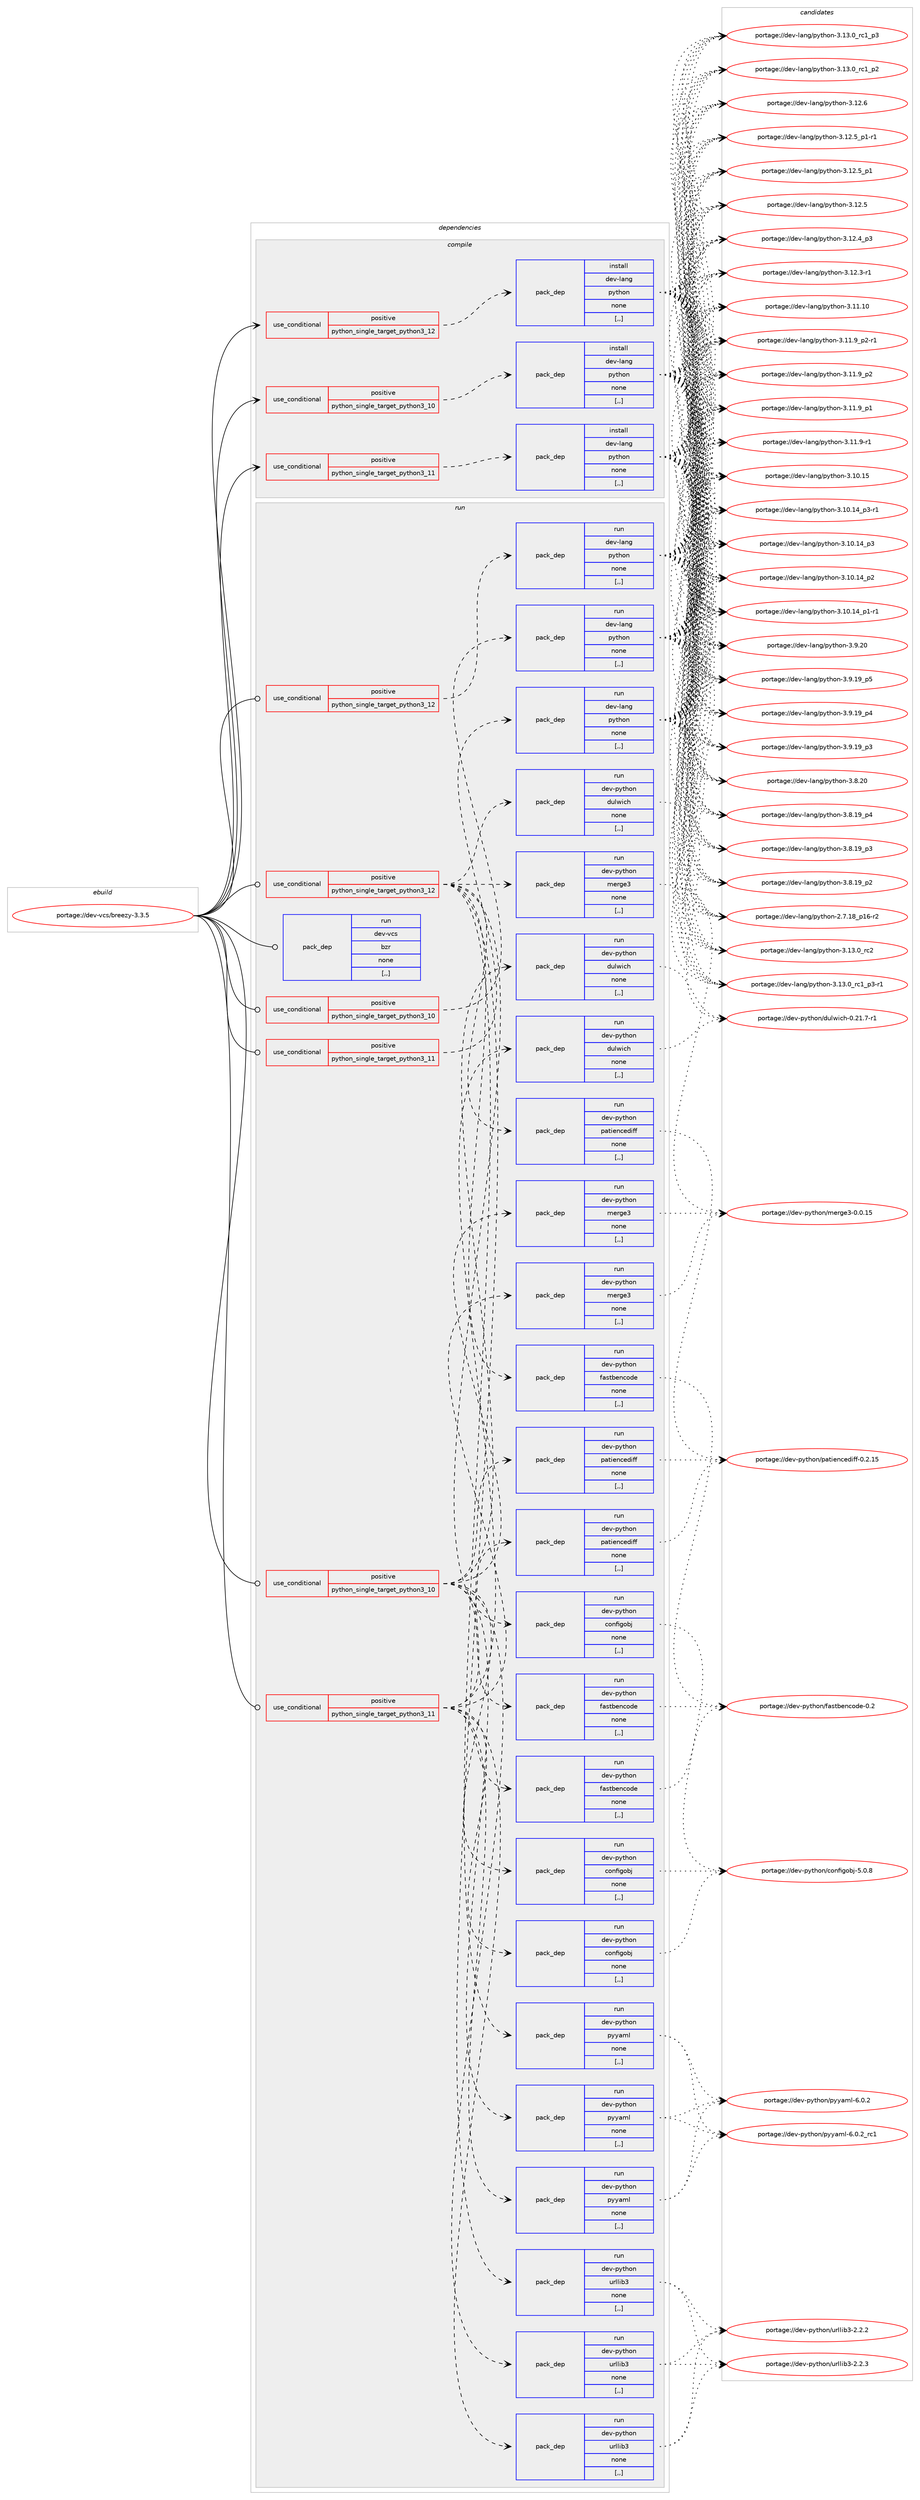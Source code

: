 digraph prolog {

# *************
# Graph options
# *************

newrank=true;
concentrate=true;
compound=true;
graph [rankdir=LR,fontname=Helvetica,fontsize=10,ranksep=1.5];#, ranksep=2.5, nodesep=0.2];
edge  [arrowhead=vee];
node  [fontname=Helvetica,fontsize=10];

# **********
# The ebuild
# **********

subgraph cluster_leftcol {
color=gray;
label=<<i>ebuild</i>>;
id [label="portage://dev-vcs/breezy-3.3.5", color=red, width=4, href="../dev-vcs/breezy-3.3.5.svg"];
}

# ****************
# The dependencies
# ****************

subgraph cluster_midcol {
color=gray;
label=<<i>dependencies</i>>;
subgraph cluster_compile {
fillcolor="#eeeeee";
style=filled;
label=<<i>compile</i>>;
subgraph cond193334 {
dependency717308 [label=<<TABLE BORDER="0" CELLBORDER="1" CELLSPACING="0" CELLPADDING="4"><TR><TD ROWSPAN="3" CELLPADDING="10">use_conditional</TD></TR><TR><TD>positive</TD></TR><TR><TD>python_single_target_python3_10</TD></TR></TABLE>>, shape=none, color=red];
subgraph pack518930 {
dependency717309 [label=<<TABLE BORDER="0" CELLBORDER="1" CELLSPACING="0" CELLPADDING="4" WIDTH="220"><TR><TD ROWSPAN="6" CELLPADDING="30">pack_dep</TD></TR><TR><TD WIDTH="110">install</TD></TR><TR><TD>dev-lang</TD></TR><TR><TD>python</TD></TR><TR><TD>none</TD></TR><TR><TD>[,,]</TD></TR></TABLE>>, shape=none, color=blue];
}
dependency717308:e -> dependency717309:w [weight=20,style="dashed",arrowhead="vee"];
}
id:e -> dependency717308:w [weight=20,style="solid",arrowhead="vee"];
subgraph cond193335 {
dependency717310 [label=<<TABLE BORDER="0" CELLBORDER="1" CELLSPACING="0" CELLPADDING="4"><TR><TD ROWSPAN="3" CELLPADDING="10">use_conditional</TD></TR><TR><TD>positive</TD></TR><TR><TD>python_single_target_python3_11</TD></TR></TABLE>>, shape=none, color=red];
subgraph pack518931 {
dependency717311 [label=<<TABLE BORDER="0" CELLBORDER="1" CELLSPACING="0" CELLPADDING="4" WIDTH="220"><TR><TD ROWSPAN="6" CELLPADDING="30">pack_dep</TD></TR><TR><TD WIDTH="110">install</TD></TR><TR><TD>dev-lang</TD></TR><TR><TD>python</TD></TR><TR><TD>none</TD></TR><TR><TD>[,,]</TD></TR></TABLE>>, shape=none, color=blue];
}
dependency717310:e -> dependency717311:w [weight=20,style="dashed",arrowhead="vee"];
}
id:e -> dependency717310:w [weight=20,style="solid",arrowhead="vee"];
subgraph cond193336 {
dependency717312 [label=<<TABLE BORDER="0" CELLBORDER="1" CELLSPACING="0" CELLPADDING="4"><TR><TD ROWSPAN="3" CELLPADDING="10">use_conditional</TD></TR><TR><TD>positive</TD></TR><TR><TD>python_single_target_python3_12</TD></TR></TABLE>>, shape=none, color=red];
subgraph pack518932 {
dependency717313 [label=<<TABLE BORDER="0" CELLBORDER="1" CELLSPACING="0" CELLPADDING="4" WIDTH="220"><TR><TD ROWSPAN="6" CELLPADDING="30">pack_dep</TD></TR><TR><TD WIDTH="110">install</TD></TR><TR><TD>dev-lang</TD></TR><TR><TD>python</TD></TR><TR><TD>none</TD></TR><TR><TD>[,,]</TD></TR></TABLE>>, shape=none, color=blue];
}
dependency717312:e -> dependency717313:w [weight=20,style="dashed",arrowhead="vee"];
}
id:e -> dependency717312:w [weight=20,style="solid",arrowhead="vee"];
}
subgraph cluster_compileandrun {
fillcolor="#eeeeee";
style=filled;
label=<<i>compile and run</i>>;
}
subgraph cluster_run {
fillcolor="#eeeeee";
style=filled;
label=<<i>run</i>>;
subgraph cond193337 {
dependency717314 [label=<<TABLE BORDER="0" CELLBORDER="1" CELLSPACING="0" CELLPADDING="4"><TR><TD ROWSPAN="3" CELLPADDING="10">use_conditional</TD></TR><TR><TD>positive</TD></TR><TR><TD>python_single_target_python3_10</TD></TR></TABLE>>, shape=none, color=red];
subgraph pack518933 {
dependency717315 [label=<<TABLE BORDER="0" CELLBORDER="1" CELLSPACING="0" CELLPADDING="4" WIDTH="220"><TR><TD ROWSPAN="6" CELLPADDING="30">pack_dep</TD></TR><TR><TD WIDTH="110">run</TD></TR><TR><TD>dev-lang</TD></TR><TR><TD>python</TD></TR><TR><TD>none</TD></TR><TR><TD>[,,]</TD></TR></TABLE>>, shape=none, color=blue];
}
dependency717314:e -> dependency717315:w [weight=20,style="dashed",arrowhead="vee"];
}
id:e -> dependency717314:w [weight=20,style="solid",arrowhead="odot"];
subgraph cond193338 {
dependency717316 [label=<<TABLE BORDER="0" CELLBORDER="1" CELLSPACING="0" CELLPADDING="4"><TR><TD ROWSPAN="3" CELLPADDING="10">use_conditional</TD></TR><TR><TD>positive</TD></TR><TR><TD>python_single_target_python3_10</TD></TR></TABLE>>, shape=none, color=red];
subgraph pack518934 {
dependency717317 [label=<<TABLE BORDER="0" CELLBORDER="1" CELLSPACING="0" CELLPADDING="4" WIDTH="220"><TR><TD ROWSPAN="6" CELLPADDING="30">pack_dep</TD></TR><TR><TD WIDTH="110">run</TD></TR><TR><TD>dev-python</TD></TR><TR><TD>configobj</TD></TR><TR><TD>none</TD></TR><TR><TD>[,,]</TD></TR></TABLE>>, shape=none, color=blue];
}
dependency717316:e -> dependency717317:w [weight=20,style="dashed",arrowhead="vee"];
subgraph pack518935 {
dependency717318 [label=<<TABLE BORDER="0" CELLBORDER="1" CELLSPACING="0" CELLPADDING="4" WIDTH="220"><TR><TD ROWSPAN="6" CELLPADDING="30">pack_dep</TD></TR><TR><TD WIDTH="110">run</TD></TR><TR><TD>dev-python</TD></TR><TR><TD>fastbencode</TD></TR><TR><TD>none</TD></TR><TR><TD>[,,]</TD></TR></TABLE>>, shape=none, color=blue];
}
dependency717316:e -> dependency717318:w [weight=20,style="dashed",arrowhead="vee"];
subgraph pack518936 {
dependency717319 [label=<<TABLE BORDER="0" CELLBORDER="1" CELLSPACING="0" CELLPADDING="4" WIDTH="220"><TR><TD ROWSPAN="6" CELLPADDING="30">pack_dep</TD></TR><TR><TD WIDTH="110">run</TD></TR><TR><TD>dev-python</TD></TR><TR><TD>patiencediff</TD></TR><TR><TD>none</TD></TR><TR><TD>[,,]</TD></TR></TABLE>>, shape=none, color=blue];
}
dependency717316:e -> dependency717319:w [weight=20,style="dashed",arrowhead="vee"];
subgraph pack518937 {
dependency717320 [label=<<TABLE BORDER="0" CELLBORDER="1" CELLSPACING="0" CELLPADDING="4" WIDTH="220"><TR><TD ROWSPAN="6" CELLPADDING="30">pack_dep</TD></TR><TR><TD WIDTH="110">run</TD></TR><TR><TD>dev-python</TD></TR><TR><TD>merge3</TD></TR><TR><TD>none</TD></TR><TR><TD>[,,]</TD></TR></TABLE>>, shape=none, color=blue];
}
dependency717316:e -> dependency717320:w [weight=20,style="dashed",arrowhead="vee"];
subgraph pack518938 {
dependency717321 [label=<<TABLE BORDER="0" CELLBORDER="1" CELLSPACING="0" CELLPADDING="4" WIDTH="220"><TR><TD ROWSPAN="6" CELLPADDING="30">pack_dep</TD></TR><TR><TD WIDTH="110">run</TD></TR><TR><TD>dev-python</TD></TR><TR><TD>dulwich</TD></TR><TR><TD>none</TD></TR><TR><TD>[,,]</TD></TR></TABLE>>, shape=none, color=blue];
}
dependency717316:e -> dependency717321:w [weight=20,style="dashed",arrowhead="vee"];
subgraph pack518939 {
dependency717322 [label=<<TABLE BORDER="0" CELLBORDER="1" CELLSPACING="0" CELLPADDING="4" WIDTH="220"><TR><TD ROWSPAN="6" CELLPADDING="30">pack_dep</TD></TR><TR><TD WIDTH="110">run</TD></TR><TR><TD>dev-python</TD></TR><TR><TD>urllib3</TD></TR><TR><TD>none</TD></TR><TR><TD>[,,]</TD></TR></TABLE>>, shape=none, color=blue];
}
dependency717316:e -> dependency717322:w [weight=20,style="dashed",arrowhead="vee"];
subgraph pack518940 {
dependency717323 [label=<<TABLE BORDER="0" CELLBORDER="1" CELLSPACING="0" CELLPADDING="4" WIDTH="220"><TR><TD ROWSPAN="6" CELLPADDING="30">pack_dep</TD></TR><TR><TD WIDTH="110">run</TD></TR><TR><TD>dev-python</TD></TR><TR><TD>pyyaml</TD></TR><TR><TD>none</TD></TR><TR><TD>[,,]</TD></TR></TABLE>>, shape=none, color=blue];
}
dependency717316:e -> dependency717323:w [weight=20,style="dashed",arrowhead="vee"];
}
id:e -> dependency717316:w [weight=20,style="solid",arrowhead="odot"];
subgraph cond193339 {
dependency717324 [label=<<TABLE BORDER="0" CELLBORDER="1" CELLSPACING="0" CELLPADDING="4"><TR><TD ROWSPAN="3" CELLPADDING="10">use_conditional</TD></TR><TR><TD>positive</TD></TR><TR><TD>python_single_target_python3_11</TD></TR></TABLE>>, shape=none, color=red];
subgraph pack518941 {
dependency717325 [label=<<TABLE BORDER="0" CELLBORDER="1" CELLSPACING="0" CELLPADDING="4" WIDTH="220"><TR><TD ROWSPAN="6" CELLPADDING="30">pack_dep</TD></TR><TR><TD WIDTH="110">run</TD></TR><TR><TD>dev-lang</TD></TR><TR><TD>python</TD></TR><TR><TD>none</TD></TR><TR><TD>[,,]</TD></TR></TABLE>>, shape=none, color=blue];
}
dependency717324:e -> dependency717325:w [weight=20,style="dashed",arrowhead="vee"];
}
id:e -> dependency717324:w [weight=20,style="solid",arrowhead="odot"];
subgraph cond193340 {
dependency717326 [label=<<TABLE BORDER="0" CELLBORDER="1" CELLSPACING="0" CELLPADDING="4"><TR><TD ROWSPAN="3" CELLPADDING="10">use_conditional</TD></TR><TR><TD>positive</TD></TR><TR><TD>python_single_target_python3_11</TD></TR></TABLE>>, shape=none, color=red];
subgraph pack518942 {
dependency717327 [label=<<TABLE BORDER="0" CELLBORDER="1" CELLSPACING="0" CELLPADDING="4" WIDTH="220"><TR><TD ROWSPAN="6" CELLPADDING="30">pack_dep</TD></TR><TR><TD WIDTH="110">run</TD></TR><TR><TD>dev-python</TD></TR><TR><TD>configobj</TD></TR><TR><TD>none</TD></TR><TR><TD>[,,]</TD></TR></TABLE>>, shape=none, color=blue];
}
dependency717326:e -> dependency717327:w [weight=20,style="dashed",arrowhead="vee"];
subgraph pack518943 {
dependency717328 [label=<<TABLE BORDER="0" CELLBORDER="1" CELLSPACING="0" CELLPADDING="4" WIDTH="220"><TR><TD ROWSPAN="6" CELLPADDING="30">pack_dep</TD></TR><TR><TD WIDTH="110">run</TD></TR><TR><TD>dev-python</TD></TR><TR><TD>fastbencode</TD></TR><TR><TD>none</TD></TR><TR><TD>[,,]</TD></TR></TABLE>>, shape=none, color=blue];
}
dependency717326:e -> dependency717328:w [weight=20,style="dashed",arrowhead="vee"];
subgraph pack518944 {
dependency717329 [label=<<TABLE BORDER="0" CELLBORDER="1" CELLSPACING="0" CELLPADDING="4" WIDTH="220"><TR><TD ROWSPAN="6" CELLPADDING="30">pack_dep</TD></TR><TR><TD WIDTH="110">run</TD></TR><TR><TD>dev-python</TD></TR><TR><TD>patiencediff</TD></TR><TR><TD>none</TD></TR><TR><TD>[,,]</TD></TR></TABLE>>, shape=none, color=blue];
}
dependency717326:e -> dependency717329:w [weight=20,style="dashed",arrowhead="vee"];
subgraph pack518945 {
dependency717330 [label=<<TABLE BORDER="0" CELLBORDER="1" CELLSPACING="0" CELLPADDING="4" WIDTH="220"><TR><TD ROWSPAN="6" CELLPADDING="30">pack_dep</TD></TR><TR><TD WIDTH="110">run</TD></TR><TR><TD>dev-python</TD></TR><TR><TD>merge3</TD></TR><TR><TD>none</TD></TR><TR><TD>[,,]</TD></TR></TABLE>>, shape=none, color=blue];
}
dependency717326:e -> dependency717330:w [weight=20,style="dashed",arrowhead="vee"];
subgraph pack518946 {
dependency717331 [label=<<TABLE BORDER="0" CELLBORDER="1" CELLSPACING="0" CELLPADDING="4" WIDTH="220"><TR><TD ROWSPAN="6" CELLPADDING="30">pack_dep</TD></TR><TR><TD WIDTH="110">run</TD></TR><TR><TD>dev-python</TD></TR><TR><TD>dulwich</TD></TR><TR><TD>none</TD></TR><TR><TD>[,,]</TD></TR></TABLE>>, shape=none, color=blue];
}
dependency717326:e -> dependency717331:w [weight=20,style="dashed",arrowhead="vee"];
subgraph pack518947 {
dependency717332 [label=<<TABLE BORDER="0" CELLBORDER="1" CELLSPACING="0" CELLPADDING="4" WIDTH="220"><TR><TD ROWSPAN="6" CELLPADDING="30">pack_dep</TD></TR><TR><TD WIDTH="110">run</TD></TR><TR><TD>dev-python</TD></TR><TR><TD>urllib3</TD></TR><TR><TD>none</TD></TR><TR><TD>[,,]</TD></TR></TABLE>>, shape=none, color=blue];
}
dependency717326:e -> dependency717332:w [weight=20,style="dashed",arrowhead="vee"];
subgraph pack518948 {
dependency717333 [label=<<TABLE BORDER="0" CELLBORDER="1" CELLSPACING="0" CELLPADDING="4" WIDTH="220"><TR><TD ROWSPAN="6" CELLPADDING="30">pack_dep</TD></TR><TR><TD WIDTH="110">run</TD></TR><TR><TD>dev-python</TD></TR><TR><TD>pyyaml</TD></TR><TR><TD>none</TD></TR><TR><TD>[,,]</TD></TR></TABLE>>, shape=none, color=blue];
}
dependency717326:e -> dependency717333:w [weight=20,style="dashed",arrowhead="vee"];
}
id:e -> dependency717326:w [weight=20,style="solid",arrowhead="odot"];
subgraph cond193341 {
dependency717334 [label=<<TABLE BORDER="0" CELLBORDER="1" CELLSPACING="0" CELLPADDING="4"><TR><TD ROWSPAN="3" CELLPADDING="10">use_conditional</TD></TR><TR><TD>positive</TD></TR><TR><TD>python_single_target_python3_12</TD></TR></TABLE>>, shape=none, color=red];
subgraph pack518949 {
dependency717335 [label=<<TABLE BORDER="0" CELLBORDER="1" CELLSPACING="0" CELLPADDING="4" WIDTH="220"><TR><TD ROWSPAN="6" CELLPADDING="30">pack_dep</TD></TR><TR><TD WIDTH="110">run</TD></TR><TR><TD>dev-lang</TD></TR><TR><TD>python</TD></TR><TR><TD>none</TD></TR><TR><TD>[,,]</TD></TR></TABLE>>, shape=none, color=blue];
}
dependency717334:e -> dependency717335:w [weight=20,style="dashed",arrowhead="vee"];
}
id:e -> dependency717334:w [weight=20,style="solid",arrowhead="odot"];
subgraph cond193342 {
dependency717336 [label=<<TABLE BORDER="0" CELLBORDER="1" CELLSPACING="0" CELLPADDING="4"><TR><TD ROWSPAN="3" CELLPADDING="10">use_conditional</TD></TR><TR><TD>positive</TD></TR><TR><TD>python_single_target_python3_12</TD></TR></TABLE>>, shape=none, color=red];
subgraph pack518950 {
dependency717337 [label=<<TABLE BORDER="0" CELLBORDER="1" CELLSPACING="0" CELLPADDING="4" WIDTH="220"><TR><TD ROWSPAN="6" CELLPADDING="30">pack_dep</TD></TR><TR><TD WIDTH="110">run</TD></TR><TR><TD>dev-python</TD></TR><TR><TD>configobj</TD></TR><TR><TD>none</TD></TR><TR><TD>[,,]</TD></TR></TABLE>>, shape=none, color=blue];
}
dependency717336:e -> dependency717337:w [weight=20,style="dashed",arrowhead="vee"];
subgraph pack518951 {
dependency717338 [label=<<TABLE BORDER="0" CELLBORDER="1" CELLSPACING="0" CELLPADDING="4" WIDTH="220"><TR><TD ROWSPAN="6" CELLPADDING="30">pack_dep</TD></TR><TR><TD WIDTH="110">run</TD></TR><TR><TD>dev-python</TD></TR><TR><TD>fastbencode</TD></TR><TR><TD>none</TD></TR><TR><TD>[,,]</TD></TR></TABLE>>, shape=none, color=blue];
}
dependency717336:e -> dependency717338:w [weight=20,style="dashed",arrowhead="vee"];
subgraph pack518952 {
dependency717339 [label=<<TABLE BORDER="0" CELLBORDER="1" CELLSPACING="0" CELLPADDING="4" WIDTH="220"><TR><TD ROWSPAN="6" CELLPADDING="30">pack_dep</TD></TR><TR><TD WIDTH="110">run</TD></TR><TR><TD>dev-python</TD></TR><TR><TD>patiencediff</TD></TR><TR><TD>none</TD></TR><TR><TD>[,,]</TD></TR></TABLE>>, shape=none, color=blue];
}
dependency717336:e -> dependency717339:w [weight=20,style="dashed",arrowhead="vee"];
subgraph pack518953 {
dependency717340 [label=<<TABLE BORDER="0" CELLBORDER="1" CELLSPACING="0" CELLPADDING="4" WIDTH="220"><TR><TD ROWSPAN="6" CELLPADDING="30">pack_dep</TD></TR><TR><TD WIDTH="110">run</TD></TR><TR><TD>dev-python</TD></TR><TR><TD>merge3</TD></TR><TR><TD>none</TD></TR><TR><TD>[,,]</TD></TR></TABLE>>, shape=none, color=blue];
}
dependency717336:e -> dependency717340:w [weight=20,style="dashed",arrowhead="vee"];
subgraph pack518954 {
dependency717341 [label=<<TABLE BORDER="0" CELLBORDER="1" CELLSPACING="0" CELLPADDING="4" WIDTH="220"><TR><TD ROWSPAN="6" CELLPADDING="30">pack_dep</TD></TR><TR><TD WIDTH="110">run</TD></TR><TR><TD>dev-python</TD></TR><TR><TD>dulwich</TD></TR><TR><TD>none</TD></TR><TR><TD>[,,]</TD></TR></TABLE>>, shape=none, color=blue];
}
dependency717336:e -> dependency717341:w [weight=20,style="dashed",arrowhead="vee"];
subgraph pack518955 {
dependency717342 [label=<<TABLE BORDER="0" CELLBORDER="1" CELLSPACING="0" CELLPADDING="4" WIDTH="220"><TR><TD ROWSPAN="6" CELLPADDING="30">pack_dep</TD></TR><TR><TD WIDTH="110">run</TD></TR><TR><TD>dev-python</TD></TR><TR><TD>urllib3</TD></TR><TR><TD>none</TD></TR><TR><TD>[,,]</TD></TR></TABLE>>, shape=none, color=blue];
}
dependency717336:e -> dependency717342:w [weight=20,style="dashed",arrowhead="vee"];
subgraph pack518956 {
dependency717343 [label=<<TABLE BORDER="0" CELLBORDER="1" CELLSPACING="0" CELLPADDING="4" WIDTH="220"><TR><TD ROWSPAN="6" CELLPADDING="30">pack_dep</TD></TR><TR><TD WIDTH="110">run</TD></TR><TR><TD>dev-python</TD></TR><TR><TD>pyyaml</TD></TR><TR><TD>none</TD></TR><TR><TD>[,,]</TD></TR></TABLE>>, shape=none, color=blue];
}
dependency717336:e -> dependency717343:w [weight=20,style="dashed",arrowhead="vee"];
}
id:e -> dependency717336:w [weight=20,style="solid",arrowhead="odot"];
subgraph pack518957 {
dependency717344 [label=<<TABLE BORDER="0" CELLBORDER="1" CELLSPACING="0" CELLPADDING="4" WIDTH="220"><TR><TD ROWSPAN="6" CELLPADDING="30">pack_dep</TD></TR><TR><TD WIDTH="110">run</TD></TR><TR><TD>dev-vcs</TD></TR><TR><TD>bzr</TD></TR><TR><TD>none</TD></TR><TR><TD>[,,]</TD></TR></TABLE>>, shape=none, color=blue];
}
id:e -> dependency717344:w [weight=20,style="solid",arrowhead="odot"];
}
}

# **************
# The candidates
# **************

subgraph cluster_choices {
rank=same;
color=gray;
label=<<i>candidates</i>>;

subgraph choice518930 {
color=black;
nodesep=1;
choice10010111845108971101034711212111610411111045514649514648951149950 [label="portage://dev-lang/python-3.13.0_rc2", color=red, width=4,href="../dev-lang/python-3.13.0_rc2.svg"];
choice1001011184510897110103471121211161041111104551464951464895114994995112514511449 [label="portage://dev-lang/python-3.13.0_rc1_p3-r1", color=red, width=4,href="../dev-lang/python-3.13.0_rc1_p3-r1.svg"];
choice100101118451089711010347112121116104111110455146495146489511499499511251 [label="portage://dev-lang/python-3.13.0_rc1_p3", color=red, width=4,href="../dev-lang/python-3.13.0_rc1_p3.svg"];
choice100101118451089711010347112121116104111110455146495146489511499499511250 [label="portage://dev-lang/python-3.13.0_rc1_p2", color=red, width=4,href="../dev-lang/python-3.13.0_rc1_p2.svg"];
choice10010111845108971101034711212111610411111045514649504654 [label="portage://dev-lang/python-3.12.6", color=red, width=4,href="../dev-lang/python-3.12.6.svg"];
choice1001011184510897110103471121211161041111104551464950465395112494511449 [label="portage://dev-lang/python-3.12.5_p1-r1", color=red, width=4,href="../dev-lang/python-3.12.5_p1-r1.svg"];
choice100101118451089711010347112121116104111110455146495046539511249 [label="portage://dev-lang/python-3.12.5_p1", color=red, width=4,href="../dev-lang/python-3.12.5_p1.svg"];
choice10010111845108971101034711212111610411111045514649504653 [label="portage://dev-lang/python-3.12.5", color=red, width=4,href="../dev-lang/python-3.12.5.svg"];
choice100101118451089711010347112121116104111110455146495046529511251 [label="portage://dev-lang/python-3.12.4_p3", color=red, width=4,href="../dev-lang/python-3.12.4_p3.svg"];
choice100101118451089711010347112121116104111110455146495046514511449 [label="portage://dev-lang/python-3.12.3-r1", color=red, width=4,href="../dev-lang/python-3.12.3-r1.svg"];
choice1001011184510897110103471121211161041111104551464949464948 [label="portage://dev-lang/python-3.11.10", color=red, width=4,href="../dev-lang/python-3.11.10.svg"];
choice1001011184510897110103471121211161041111104551464949465795112504511449 [label="portage://dev-lang/python-3.11.9_p2-r1", color=red, width=4,href="../dev-lang/python-3.11.9_p2-r1.svg"];
choice100101118451089711010347112121116104111110455146494946579511250 [label="portage://dev-lang/python-3.11.9_p2", color=red, width=4,href="../dev-lang/python-3.11.9_p2.svg"];
choice100101118451089711010347112121116104111110455146494946579511249 [label="portage://dev-lang/python-3.11.9_p1", color=red, width=4,href="../dev-lang/python-3.11.9_p1.svg"];
choice100101118451089711010347112121116104111110455146494946574511449 [label="portage://dev-lang/python-3.11.9-r1", color=red, width=4,href="../dev-lang/python-3.11.9-r1.svg"];
choice1001011184510897110103471121211161041111104551464948464953 [label="portage://dev-lang/python-3.10.15", color=red, width=4,href="../dev-lang/python-3.10.15.svg"];
choice100101118451089711010347112121116104111110455146494846495295112514511449 [label="portage://dev-lang/python-3.10.14_p3-r1", color=red, width=4,href="../dev-lang/python-3.10.14_p3-r1.svg"];
choice10010111845108971101034711212111610411111045514649484649529511251 [label="portage://dev-lang/python-3.10.14_p3", color=red, width=4,href="../dev-lang/python-3.10.14_p3.svg"];
choice10010111845108971101034711212111610411111045514649484649529511250 [label="portage://dev-lang/python-3.10.14_p2", color=red, width=4,href="../dev-lang/python-3.10.14_p2.svg"];
choice100101118451089711010347112121116104111110455146494846495295112494511449 [label="portage://dev-lang/python-3.10.14_p1-r1", color=red, width=4,href="../dev-lang/python-3.10.14_p1-r1.svg"];
choice10010111845108971101034711212111610411111045514657465048 [label="portage://dev-lang/python-3.9.20", color=red, width=4,href="../dev-lang/python-3.9.20.svg"];
choice100101118451089711010347112121116104111110455146574649579511253 [label="portage://dev-lang/python-3.9.19_p5", color=red, width=4,href="../dev-lang/python-3.9.19_p5.svg"];
choice100101118451089711010347112121116104111110455146574649579511252 [label="portage://dev-lang/python-3.9.19_p4", color=red, width=4,href="../dev-lang/python-3.9.19_p4.svg"];
choice100101118451089711010347112121116104111110455146574649579511251 [label="portage://dev-lang/python-3.9.19_p3", color=red, width=4,href="../dev-lang/python-3.9.19_p3.svg"];
choice10010111845108971101034711212111610411111045514656465048 [label="portage://dev-lang/python-3.8.20", color=red, width=4,href="../dev-lang/python-3.8.20.svg"];
choice100101118451089711010347112121116104111110455146564649579511252 [label="portage://dev-lang/python-3.8.19_p4", color=red, width=4,href="../dev-lang/python-3.8.19_p4.svg"];
choice100101118451089711010347112121116104111110455146564649579511251 [label="portage://dev-lang/python-3.8.19_p3", color=red, width=4,href="../dev-lang/python-3.8.19_p3.svg"];
choice100101118451089711010347112121116104111110455146564649579511250 [label="portage://dev-lang/python-3.8.19_p2", color=red, width=4,href="../dev-lang/python-3.8.19_p2.svg"];
choice100101118451089711010347112121116104111110455046554649569511249544511450 [label="portage://dev-lang/python-2.7.18_p16-r2", color=red, width=4,href="../dev-lang/python-2.7.18_p16-r2.svg"];
dependency717309:e -> choice10010111845108971101034711212111610411111045514649514648951149950:w [style=dotted,weight="100"];
dependency717309:e -> choice1001011184510897110103471121211161041111104551464951464895114994995112514511449:w [style=dotted,weight="100"];
dependency717309:e -> choice100101118451089711010347112121116104111110455146495146489511499499511251:w [style=dotted,weight="100"];
dependency717309:e -> choice100101118451089711010347112121116104111110455146495146489511499499511250:w [style=dotted,weight="100"];
dependency717309:e -> choice10010111845108971101034711212111610411111045514649504654:w [style=dotted,weight="100"];
dependency717309:e -> choice1001011184510897110103471121211161041111104551464950465395112494511449:w [style=dotted,weight="100"];
dependency717309:e -> choice100101118451089711010347112121116104111110455146495046539511249:w [style=dotted,weight="100"];
dependency717309:e -> choice10010111845108971101034711212111610411111045514649504653:w [style=dotted,weight="100"];
dependency717309:e -> choice100101118451089711010347112121116104111110455146495046529511251:w [style=dotted,weight="100"];
dependency717309:e -> choice100101118451089711010347112121116104111110455146495046514511449:w [style=dotted,weight="100"];
dependency717309:e -> choice1001011184510897110103471121211161041111104551464949464948:w [style=dotted,weight="100"];
dependency717309:e -> choice1001011184510897110103471121211161041111104551464949465795112504511449:w [style=dotted,weight="100"];
dependency717309:e -> choice100101118451089711010347112121116104111110455146494946579511250:w [style=dotted,weight="100"];
dependency717309:e -> choice100101118451089711010347112121116104111110455146494946579511249:w [style=dotted,weight="100"];
dependency717309:e -> choice100101118451089711010347112121116104111110455146494946574511449:w [style=dotted,weight="100"];
dependency717309:e -> choice1001011184510897110103471121211161041111104551464948464953:w [style=dotted,weight="100"];
dependency717309:e -> choice100101118451089711010347112121116104111110455146494846495295112514511449:w [style=dotted,weight="100"];
dependency717309:e -> choice10010111845108971101034711212111610411111045514649484649529511251:w [style=dotted,weight="100"];
dependency717309:e -> choice10010111845108971101034711212111610411111045514649484649529511250:w [style=dotted,weight="100"];
dependency717309:e -> choice100101118451089711010347112121116104111110455146494846495295112494511449:w [style=dotted,weight="100"];
dependency717309:e -> choice10010111845108971101034711212111610411111045514657465048:w [style=dotted,weight="100"];
dependency717309:e -> choice100101118451089711010347112121116104111110455146574649579511253:w [style=dotted,weight="100"];
dependency717309:e -> choice100101118451089711010347112121116104111110455146574649579511252:w [style=dotted,weight="100"];
dependency717309:e -> choice100101118451089711010347112121116104111110455146574649579511251:w [style=dotted,weight="100"];
dependency717309:e -> choice10010111845108971101034711212111610411111045514656465048:w [style=dotted,weight="100"];
dependency717309:e -> choice100101118451089711010347112121116104111110455146564649579511252:w [style=dotted,weight="100"];
dependency717309:e -> choice100101118451089711010347112121116104111110455146564649579511251:w [style=dotted,weight="100"];
dependency717309:e -> choice100101118451089711010347112121116104111110455146564649579511250:w [style=dotted,weight="100"];
dependency717309:e -> choice100101118451089711010347112121116104111110455046554649569511249544511450:w [style=dotted,weight="100"];
}
subgraph choice518931 {
color=black;
nodesep=1;
choice10010111845108971101034711212111610411111045514649514648951149950 [label="portage://dev-lang/python-3.13.0_rc2", color=red, width=4,href="../dev-lang/python-3.13.0_rc2.svg"];
choice1001011184510897110103471121211161041111104551464951464895114994995112514511449 [label="portage://dev-lang/python-3.13.0_rc1_p3-r1", color=red, width=4,href="../dev-lang/python-3.13.0_rc1_p3-r1.svg"];
choice100101118451089711010347112121116104111110455146495146489511499499511251 [label="portage://dev-lang/python-3.13.0_rc1_p3", color=red, width=4,href="../dev-lang/python-3.13.0_rc1_p3.svg"];
choice100101118451089711010347112121116104111110455146495146489511499499511250 [label="portage://dev-lang/python-3.13.0_rc1_p2", color=red, width=4,href="../dev-lang/python-3.13.0_rc1_p2.svg"];
choice10010111845108971101034711212111610411111045514649504654 [label="portage://dev-lang/python-3.12.6", color=red, width=4,href="../dev-lang/python-3.12.6.svg"];
choice1001011184510897110103471121211161041111104551464950465395112494511449 [label="portage://dev-lang/python-3.12.5_p1-r1", color=red, width=4,href="../dev-lang/python-3.12.5_p1-r1.svg"];
choice100101118451089711010347112121116104111110455146495046539511249 [label="portage://dev-lang/python-3.12.5_p1", color=red, width=4,href="../dev-lang/python-3.12.5_p1.svg"];
choice10010111845108971101034711212111610411111045514649504653 [label="portage://dev-lang/python-3.12.5", color=red, width=4,href="../dev-lang/python-3.12.5.svg"];
choice100101118451089711010347112121116104111110455146495046529511251 [label="portage://dev-lang/python-3.12.4_p3", color=red, width=4,href="../dev-lang/python-3.12.4_p3.svg"];
choice100101118451089711010347112121116104111110455146495046514511449 [label="portage://dev-lang/python-3.12.3-r1", color=red, width=4,href="../dev-lang/python-3.12.3-r1.svg"];
choice1001011184510897110103471121211161041111104551464949464948 [label="portage://dev-lang/python-3.11.10", color=red, width=4,href="../dev-lang/python-3.11.10.svg"];
choice1001011184510897110103471121211161041111104551464949465795112504511449 [label="portage://dev-lang/python-3.11.9_p2-r1", color=red, width=4,href="../dev-lang/python-3.11.9_p2-r1.svg"];
choice100101118451089711010347112121116104111110455146494946579511250 [label="portage://dev-lang/python-3.11.9_p2", color=red, width=4,href="../dev-lang/python-3.11.9_p2.svg"];
choice100101118451089711010347112121116104111110455146494946579511249 [label="portage://dev-lang/python-3.11.9_p1", color=red, width=4,href="../dev-lang/python-3.11.9_p1.svg"];
choice100101118451089711010347112121116104111110455146494946574511449 [label="portage://dev-lang/python-3.11.9-r1", color=red, width=4,href="../dev-lang/python-3.11.9-r1.svg"];
choice1001011184510897110103471121211161041111104551464948464953 [label="portage://dev-lang/python-3.10.15", color=red, width=4,href="../dev-lang/python-3.10.15.svg"];
choice100101118451089711010347112121116104111110455146494846495295112514511449 [label="portage://dev-lang/python-3.10.14_p3-r1", color=red, width=4,href="../dev-lang/python-3.10.14_p3-r1.svg"];
choice10010111845108971101034711212111610411111045514649484649529511251 [label="portage://dev-lang/python-3.10.14_p3", color=red, width=4,href="../dev-lang/python-3.10.14_p3.svg"];
choice10010111845108971101034711212111610411111045514649484649529511250 [label="portage://dev-lang/python-3.10.14_p2", color=red, width=4,href="../dev-lang/python-3.10.14_p2.svg"];
choice100101118451089711010347112121116104111110455146494846495295112494511449 [label="portage://dev-lang/python-3.10.14_p1-r1", color=red, width=4,href="../dev-lang/python-3.10.14_p1-r1.svg"];
choice10010111845108971101034711212111610411111045514657465048 [label="portage://dev-lang/python-3.9.20", color=red, width=4,href="../dev-lang/python-3.9.20.svg"];
choice100101118451089711010347112121116104111110455146574649579511253 [label="portage://dev-lang/python-3.9.19_p5", color=red, width=4,href="../dev-lang/python-3.9.19_p5.svg"];
choice100101118451089711010347112121116104111110455146574649579511252 [label="portage://dev-lang/python-3.9.19_p4", color=red, width=4,href="../dev-lang/python-3.9.19_p4.svg"];
choice100101118451089711010347112121116104111110455146574649579511251 [label="portage://dev-lang/python-3.9.19_p3", color=red, width=4,href="../dev-lang/python-3.9.19_p3.svg"];
choice10010111845108971101034711212111610411111045514656465048 [label="portage://dev-lang/python-3.8.20", color=red, width=4,href="../dev-lang/python-3.8.20.svg"];
choice100101118451089711010347112121116104111110455146564649579511252 [label="portage://dev-lang/python-3.8.19_p4", color=red, width=4,href="../dev-lang/python-3.8.19_p4.svg"];
choice100101118451089711010347112121116104111110455146564649579511251 [label="portage://dev-lang/python-3.8.19_p3", color=red, width=4,href="../dev-lang/python-3.8.19_p3.svg"];
choice100101118451089711010347112121116104111110455146564649579511250 [label="portage://dev-lang/python-3.8.19_p2", color=red, width=4,href="../dev-lang/python-3.8.19_p2.svg"];
choice100101118451089711010347112121116104111110455046554649569511249544511450 [label="portage://dev-lang/python-2.7.18_p16-r2", color=red, width=4,href="../dev-lang/python-2.7.18_p16-r2.svg"];
dependency717311:e -> choice10010111845108971101034711212111610411111045514649514648951149950:w [style=dotted,weight="100"];
dependency717311:e -> choice1001011184510897110103471121211161041111104551464951464895114994995112514511449:w [style=dotted,weight="100"];
dependency717311:e -> choice100101118451089711010347112121116104111110455146495146489511499499511251:w [style=dotted,weight="100"];
dependency717311:e -> choice100101118451089711010347112121116104111110455146495146489511499499511250:w [style=dotted,weight="100"];
dependency717311:e -> choice10010111845108971101034711212111610411111045514649504654:w [style=dotted,weight="100"];
dependency717311:e -> choice1001011184510897110103471121211161041111104551464950465395112494511449:w [style=dotted,weight="100"];
dependency717311:e -> choice100101118451089711010347112121116104111110455146495046539511249:w [style=dotted,weight="100"];
dependency717311:e -> choice10010111845108971101034711212111610411111045514649504653:w [style=dotted,weight="100"];
dependency717311:e -> choice100101118451089711010347112121116104111110455146495046529511251:w [style=dotted,weight="100"];
dependency717311:e -> choice100101118451089711010347112121116104111110455146495046514511449:w [style=dotted,weight="100"];
dependency717311:e -> choice1001011184510897110103471121211161041111104551464949464948:w [style=dotted,weight="100"];
dependency717311:e -> choice1001011184510897110103471121211161041111104551464949465795112504511449:w [style=dotted,weight="100"];
dependency717311:e -> choice100101118451089711010347112121116104111110455146494946579511250:w [style=dotted,weight="100"];
dependency717311:e -> choice100101118451089711010347112121116104111110455146494946579511249:w [style=dotted,weight="100"];
dependency717311:e -> choice100101118451089711010347112121116104111110455146494946574511449:w [style=dotted,weight="100"];
dependency717311:e -> choice1001011184510897110103471121211161041111104551464948464953:w [style=dotted,weight="100"];
dependency717311:e -> choice100101118451089711010347112121116104111110455146494846495295112514511449:w [style=dotted,weight="100"];
dependency717311:e -> choice10010111845108971101034711212111610411111045514649484649529511251:w [style=dotted,weight="100"];
dependency717311:e -> choice10010111845108971101034711212111610411111045514649484649529511250:w [style=dotted,weight="100"];
dependency717311:e -> choice100101118451089711010347112121116104111110455146494846495295112494511449:w [style=dotted,weight="100"];
dependency717311:e -> choice10010111845108971101034711212111610411111045514657465048:w [style=dotted,weight="100"];
dependency717311:e -> choice100101118451089711010347112121116104111110455146574649579511253:w [style=dotted,weight="100"];
dependency717311:e -> choice100101118451089711010347112121116104111110455146574649579511252:w [style=dotted,weight="100"];
dependency717311:e -> choice100101118451089711010347112121116104111110455146574649579511251:w [style=dotted,weight="100"];
dependency717311:e -> choice10010111845108971101034711212111610411111045514656465048:w [style=dotted,weight="100"];
dependency717311:e -> choice100101118451089711010347112121116104111110455146564649579511252:w [style=dotted,weight="100"];
dependency717311:e -> choice100101118451089711010347112121116104111110455146564649579511251:w [style=dotted,weight="100"];
dependency717311:e -> choice100101118451089711010347112121116104111110455146564649579511250:w [style=dotted,weight="100"];
dependency717311:e -> choice100101118451089711010347112121116104111110455046554649569511249544511450:w [style=dotted,weight="100"];
}
subgraph choice518932 {
color=black;
nodesep=1;
choice10010111845108971101034711212111610411111045514649514648951149950 [label="portage://dev-lang/python-3.13.0_rc2", color=red, width=4,href="../dev-lang/python-3.13.0_rc2.svg"];
choice1001011184510897110103471121211161041111104551464951464895114994995112514511449 [label="portage://dev-lang/python-3.13.0_rc1_p3-r1", color=red, width=4,href="../dev-lang/python-3.13.0_rc1_p3-r1.svg"];
choice100101118451089711010347112121116104111110455146495146489511499499511251 [label="portage://dev-lang/python-3.13.0_rc1_p3", color=red, width=4,href="../dev-lang/python-3.13.0_rc1_p3.svg"];
choice100101118451089711010347112121116104111110455146495146489511499499511250 [label="portage://dev-lang/python-3.13.0_rc1_p2", color=red, width=4,href="../dev-lang/python-3.13.0_rc1_p2.svg"];
choice10010111845108971101034711212111610411111045514649504654 [label="portage://dev-lang/python-3.12.6", color=red, width=4,href="../dev-lang/python-3.12.6.svg"];
choice1001011184510897110103471121211161041111104551464950465395112494511449 [label="portage://dev-lang/python-3.12.5_p1-r1", color=red, width=4,href="../dev-lang/python-3.12.5_p1-r1.svg"];
choice100101118451089711010347112121116104111110455146495046539511249 [label="portage://dev-lang/python-3.12.5_p1", color=red, width=4,href="../dev-lang/python-3.12.5_p1.svg"];
choice10010111845108971101034711212111610411111045514649504653 [label="portage://dev-lang/python-3.12.5", color=red, width=4,href="../dev-lang/python-3.12.5.svg"];
choice100101118451089711010347112121116104111110455146495046529511251 [label="portage://dev-lang/python-3.12.4_p3", color=red, width=4,href="../dev-lang/python-3.12.4_p3.svg"];
choice100101118451089711010347112121116104111110455146495046514511449 [label="portage://dev-lang/python-3.12.3-r1", color=red, width=4,href="../dev-lang/python-3.12.3-r1.svg"];
choice1001011184510897110103471121211161041111104551464949464948 [label="portage://dev-lang/python-3.11.10", color=red, width=4,href="../dev-lang/python-3.11.10.svg"];
choice1001011184510897110103471121211161041111104551464949465795112504511449 [label="portage://dev-lang/python-3.11.9_p2-r1", color=red, width=4,href="../dev-lang/python-3.11.9_p2-r1.svg"];
choice100101118451089711010347112121116104111110455146494946579511250 [label="portage://dev-lang/python-3.11.9_p2", color=red, width=4,href="../dev-lang/python-3.11.9_p2.svg"];
choice100101118451089711010347112121116104111110455146494946579511249 [label="portage://dev-lang/python-3.11.9_p1", color=red, width=4,href="../dev-lang/python-3.11.9_p1.svg"];
choice100101118451089711010347112121116104111110455146494946574511449 [label="portage://dev-lang/python-3.11.9-r1", color=red, width=4,href="../dev-lang/python-3.11.9-r1.svg"];
choice1001011184510897110103471121211161041111104551464948464953 [label="portage://dev-lang/python-3.10.15", color=red, width=4,href="../dev-lang/python-3.10.15.svg"];
choice100101118451089711010347112121116104111110455146494846495295112514511449 [label="portage://dev-lang/python-3.10.14_p3-r1", color=red, width=4,href="../dev-lang/python-3.10.14_p3-r1.svg"];
choice10010111845108971101034711212111610411111045514649484649529511251 [label="portage://dev-lang/python-3.10.14_p3", color=red, width=4,href="../dev-lang/python-3.10.14_p3.svg"];
choice10010111845108971101034711212111610411111045514649484649529511250 [label="portage://dev-lang/python-3.10.14_p2", color=red, width=4,href="../dev-lang/python-3.10.14_p2.svg"];
choice100101118451089711010347112121116104111110455146494846495295112494511449 [label="portage://dev-lang/python-3.10.14_p1-r1", color=red, width=4,href="../dev-lang/python-3.10.14_p1-r1.svg"];
choice10010111845108971101034711212111610411111045514657465048 [label="portage://dev-lang/python-3.9.20", color=red, width=4,href="../dev-lang/python-3.9.20.svg"];
choice100101118451089711010347112121116104111110455146574649579511253 [label="portage://dev-lang/python-3.9.19_p5", color=red, width=4,href="../dev-lang/python-3.9.19_p5.svg"];
choice100101118451089711010347112121116104111110455146574649579511252 [label="portage://dev-lang/python-3.9.19_p4", color=red, width=4,href="../dev-lang/python-3.9.19_p4.svg"];
choice100101118451089711010347112121116104111110455146574649579511251 [label="portage://dev-lang/python-3.9.19_p3", color=red, width=4,href="../dev-lang/python-3.9.19_p3.svg"];
choice10010111845108971101034711212111610411111045514656465048 [label="portage://dev-lang/python-3.8.20", color=red, width=4,href="../dev-lang/python-3.8.20.svg"];
choice100101118451089711010347112121116104111110455146564649579511252 [label="portage://dev-lang/python-3.8.19_p4", color=red, width=4,href="../dev-lang/python-3.8.19_p4.svg"];
choice100101118451089711010347112121116104111110455146564649579511251 [label="portage://dev-lang/python-3.8.19_p3", color=red, width=4,href="../dev-lang/python-3.8.19_p3.svg"];
choice100101118451089711010347112121116104111110455146564649579511250 [label="portage://dev-lang/python-3.8.19_p2", color=red, width=4,href="../dev-lang/python-3.8.19_p2.svg"];
choice100101118451089711010347112121116104111110455046554649569511249544511450 [label="portage://dev-lang/python-2.7.18_p16-r2", color=red, width=4,href="../dev-lang/python-2.7.18_p16-r2.svg"];
dependency717313:e -> choice10010111845108971101034711212111610411111045514649514648951149950:w [style=dotted,weight="100"];
dependency717313:e -> choice1001011184510897110103471121211161041111104551464951464895114994995112514511449:w [style=dotted,weight="100"];
dependency717313:e -> choice100101118451089711010347112121116104111110455146495146489511499499511251:w [style=dotted,weight="100"];
dependency717313:e -> choice100101118451089711010347112121116104111110455146495146489511499499511250:w [style=dotted,weight="100"];
dependency717313:e -> choice10010111845108971101034711212111610411111045514649504654:w [style=dotted,weight="100"];
dependency717313:e -> choice1001011184510897110103471121211161041111104551464950465395112494511449:w [style=dotted,weight="100"];
dependency717313:e -> choice100101118451089711010347112121116104111110455146495046539511249:w [style=dotted,weight="100"];
dependency717313:e -> choice10010111845108971101034711212111610411111045514649504653:w [style=dotted,weight="100"];
dependency717313:e -> choice100101118451089711010347112121116104111110455146495046529511251:w [style=dotted,weight="100"];
dependency717313:e -> choice100101118451089711010347112121116104111110455146495046514511449:w [style=dotted,weight="100"];
dependency717313:e -> choice1001011184510897110103471121211161041111104551464949464948:w [style=dotted,weight="100"];
dependency717313:e -> choice1001011184510897110103471121211161041111104551464949465795112504511449:w [style=dotted,weight="100"];
dependency717313:e -> choice100101118451089711010347112121116104111110455146494946579511250:w [style=dotted,weight="100"];
dependency717313:e -> choice100101118451089711010347112121116104111110455146494946579511249:w [style=dotted,weight="100"];
dependency717313:e -> choice100101118451089711010347112121116104111110455146494946574511449:w [style=dotted,weight="100"];
dependency717313:e -> choice1001011184510897110103471121211161041111104551464948464953:w [style=dotted,weight="100"];
dependency717313:e -> choice100101118451089711010347112121116104111110455146494846495295112514511449:w [style=dotted,weight="100"];
dependency717313:e -> choice10010111845108971101034711212111610411111045514649484649529511251:w [style=dotted,weight="100"];
dependency717313:e -> choice10010111845108971101034711212111610411111045514649484649529511250:w [style=dotted,weight="100"];
dependency717313:e -> choice100101118451089711010347112121116104111110455146494846495295112494511449:w [style=dotted,weight="100"];
dependency717313:e -> choice10010111845108971101034711212111610411111045514657465048:w [style=dotted,weight="100"];
dependency717313:e -> choice100101118451089711010347112121116104111110455146574649579511253:w [style=dotted,weight="100"];
dependency717313:e -> choice100101118451089711010347112121116104111110455146574649579511252:w [style=dotted,weight="100"];
dependency717313:e -> choice100101118451089711010347112121116104111110455146574649579511251:w [style=dotted,weight="100"];
dependency717313:e -> choice10010111845108971101034711212111610411111045514656465048:w [style=dotted,weight="100"];
dependency717313:e -> choice100101118451089711010347112121116104111110455146564649579511252:w [style=dotted,weight="100"];
dependency717313:e -> choice100101118451089711010347112121116104111110455146564649579511251:w [style=dotted,weight="100"];
dependency717313:e -> choice100101118451089711010347112121116104111110455146564649579511250:w [style=dotted,weight="100"];
dependency717313:e -> choice100101118451089711010347112121116104111110455046554649569511249544511450:w [style=dotted,weight="100"];
}
subgraph choice518933 {
color=black;
nodesep=1;
choice10010111845108971101034711212111610411111045514649514648951149950 [label="portage://dev-lang/python-3.13.0_rc2", color=red, width=4,href="../dev-lang/python-3.13.0_rc2.svg"];
choice1001011184510897110103471121211161041111104551464951464895114994995112514511449 [label="portage://dev-lang/python-3.13.0_rc1_p3-r1", color=red, width=4,href="../dev-lang/python-3.13.0_rc1_p3-r1.svg"];
choice100101118451089711010347112121116104111110455146495146489511499499511251 [label="portage://dev-lang/python-3.13.0_rc1_p3", color=red, width=4,href="../dev-lang/python-3.13.0_rc1_p3.svg"];
choice100101118451089711010347112121116104111110455146495146489511499499511250 [label="portage://dev-lang/python-3.13.0_rc1_p2", color=red, width=4,href="../dev-lang/python-3.13.0_rc1_p2.svg"];
choice10010111845108971101034711212111610411111045514649504654 [label="portage://dev-lang/python-3.12.6", color=red, width=4,href="../dev-lang/python-3.12.6.svg"];
choice1001011184510897110103471121211161041111104551464950465395112494511449 [label="portage://dev-lang/python-3.12.5_p1-r1", color=red, width=4,href="../dev-lang/python-3.12.5_p1-r1.svg"];
choice100101118451089711010347112121116104111110455146495046539511249 [label="portage://dev-lang/python-3.12.5_p1", color=red, width=4,href="../dev-lang/python-3.12.5_p1.svg"];
choice10010111845108971101034711212111610411111045514649504653 [label="portage://dev-lang/python-3.12.5", color=red, width=4,href="../dev-lang/python-3.12.5.svg"];
choice100101118451089711010347112121116104111110455146495046529511251 [label="portage://dev-lang/python-3.12.4_p3", color=red, width=4,href="../dev-lang/python-3.12.4_p3.svg"];
choice100101118451089711010347112121116104111110455146495046514511449 [label="portage://dev-lang/python-3.12.3-r1", color=red, width=4,href="../dev-lang/python-3.12.3-r1.svg"];
choice1001011184510897110103471121211161041111104551464949464948 [label="portage://dev-lang/python-3.11.10", color=red, width=4,href="../dev-lang/python-3.11.10.svg"];
choice1001011184510897110103471121211161041111104551464949465795112504511449 [label="portage://dev-lang/python-3.11.9_p2-r1", color=red, width=4,href="../dev-lang/python-3.11.9_p2-r1.svg"];
choice100101118451089711010347112121116104111110455146494946579511250 [label="portage://dev-lang/python-3.11.9_p2", color=red, width=4,href="../dev-lang/python-3.11.9_p2.svg"];
choice100101118451089711010347112121116104111110455146494946579511249 [label="portage://dev-lang/python-3.11.9_p1", color=red, width=4,href="../dev-lang/python-3.11.9_p1.svg"];
choice100101118451089711010347112121116104111110455146494946574511449 [label="portage://dev-lang/python-3.11.9-r1", color=red, width=4,href="../dev-lang/python-3.11.9-r1.svg"];
choice1001011184510897110103471121211161041111104551464948464953 [label="portage://dev-lang/python-3.10.15", color=red, width=4,href="../dev-lang/python-3.10.15.svg"];
choice100101118451089711010347112121116104111110455146494846495295112514511449 [label="portage://dev-lang/python-3.10.14_p3-r1", color=red, width=4,href="../dev-lang/python-3.10.14_p3-r1.svg"];
choice10010111845108971101034711212111610411111045514649484649529511251 [label="portage://dev-lang/python-3.10.14_p3", color=red, width=4,href="../dev-lang/python-3.10.14_p3.svg"];
choice10010111845108971101034711212111610411111045514649484649529511250 [label="portage://dev-lang/python-3.10.14_p2", color=red, width=4,href="../dev-lang/python-3.10.14_p2.svg"];
choice100101118451089711010347112121116104111110455146494846495295112494511449 [label="portage://dev-lang/python-3.10.14_p1-r1", color=red, width=4,href="../dev-lang/python-3.10.14_p1-r1.svg"];
choice10010111845108971101034711212111610411111045514657465048 [label="portage://dev-lang/python-3.9.20", color=red, width=4,href="../dev-lang/python-3.9.20.svg"];
choice100101118451089711010347112121116104111110455146574649579511253 [label="portage://dev-lang/python-3.9.19_p5", color=red, width=4,href="../dev-lang/python-3.9.19_p5.svg"];
choice100101118451089711010347112121116104111110455146574649579511252 [label="portage://dev-lang/python-3.9.19_p4", color=red, width=4,href="../dev-lang/python-3.9.19_p4.svg"];
choice100101118451089711010347112121116104111110455146574649579511251 [label="portage://dev-lang/python-3.9.19_p3", color=red, width=4,href="../dev-lang/python-3.9.19_p3.svg"];
choice10010111845108971101034711212111610411111045514656465048 [label="portage://dev-lang/python-3.8.20", color=red, width=4,href="../dev-lang/python-3.8.20.svg"];
choice100101118451089711010347112121116104111110455146564649579511252 [label="portage://dev-lang/python-3.8.19_p4", color=red, width=4,href="../dev-lang/python-3.8.19_p4.svg"];
choice100101118451089711010347112121116104111110455146564649579511251 [label="portage://dev-lang/python-3.8.19_p3", color=red, width=4,href="../dev-lang/python-3.8.19_p3.svg"];
choice100101118451089711010347112121116104111110455146564649579511250 [label="portage://dev-lang/python-3.8.19_p2", color=red, width=4,href="../dev-lang/python-3.8.19_p2.svg"];
choice100101118451089711010347112121116104111110455046554649569511249544511450 [label="portage://dev-lang/python-2.7.18_p16-r2", color=red, width=4,href="../dev-lang/python-2.7.18_p16-r2.svg"];
dependency717315:e -> choice10010111845108971101034711212111610411111045514649514648951149950:w [style=dotted,weight="100"];
dependency717315:e -> choice1001011184510897110103471121211161041111104551464951464895114994995112514511449:w [style=dotted,weight="100"];
dependency717315:e -> choice100101118451089711010347112121116104111110455146495146489511499499511251:w [style=dotted,weight="100"];
dependency717315:e -> choice100101118451089711010347112121116104111110455146495146489511499499511250:w [style=dotted,weight="100"];
dependency717315:e -> choice10010111845108971101034711212111610411111045514649504654:w [style=dotted,weight="100"];
dependency717315:e -> choice1001011184510897110103471121211161041111104551464950465395112494511449:w [style=dotted,weight="100"];
dependency717315:e -> choice100101118451089711010347112121116104111110455146495046539511249:w [style=dotted,weight="100"];
dependency717315:e -> choice10010111845108971101034711212111610411111045514649504653:w [style=dotted,weight="100"];
dependency717315:e -> choice100101118451089711010347112121116104111110455146495046529511251:w [style=dotted,weight="100"];
dependency717315:e -> choice100101118451089711010347112121116104111110455146495046514511449:w [style=dotted,weight="100"];
dependency717315:e -> choice1001011184510897110103471121211161041111104551464949464948:w [style=dotted,weight="100"];
dependency717315:e -> choice1001011184510897110103471121211161041111104551464949465795112504511449:w [style=dotted,weight="100"];
dependency717315:e -> choice100101118451089711010347112121116104111110455146494946579511250:w [style=dotted,weight="100"];
dependency717315:e -> choice100101118451089711010347112121116104111110455146494946579511249:w [style=dotted,weight="100"];
dependency717315:e -> choice100101118451089711010347112121116104111110455146494946574511449:w [style=dotted,weight="100"];
dependency717315:e -> choice1001011184510897110103471121211161041111104551464948464953:w [style=dotted,weight="100"];
dependency717315:e -> choice100101118451089711010347112121116104111110455146494846495295112514511449:w [style=dotted,weight="100"];
dependency717315:e -> choice10010111845108971101034711212111610411111045514649484649529511251:w [style=dotted,weight="100"];
dependency717315:e -> choice10010111845108971101034711212111610411111045514649484649529511250:w [style=dotted,weight="100"];
dependency717315:e -> choice100101118451089711010347112121116104111110455146494846495295112494511449:w [style=dotted,weight="100"];
dependency717315:e -> choice10010111845108971101034711212111610411111045514657465048:w [style=dotted,weight="100"];
dependency717315:e -> choice100101118451089711010347112121116104111110455146574649579511253:w [style=dotted,weight="100"];
dependency717315:e -> choice100101118451089711010347112121116104111110455146574649579511252:w [style=dotted,weight="100"];
dependency717315:e -> choice100101118451089711010347112121116104111110455146574649579511251:w [style=dotted,weight="100"];
dependency717315:e -> choice10010111845108971101034711212111610411111045514656465048:w [style=dotted,weight="100"];
dependency717315:e -> choice100101118451089711010347112121116104111110455146564649579511252:w [style=dotted,weight="100"];
dependency717315:e -> choice100101118451089711010347112121116104111110455146564649579511251:w [style=dotted,weight="100"];
dependency717315:e -> choice100101118451089711010347112121116104111110455146564649579511250:w [style=dotted,weight="100"];
dependency717315:e -> choice100101118451089711010347112121116104111110455046554649569511249544511450:w [style=dotted,weight="100"];
}
subgraph choice518934 {
color=black;
nodesep=1;
choice10010111845112121116104111110479911111010210510311198106455346484656 [label="portage://dev-python/configobj-5.0.8", color=red, width=4,href="../dev-python/configobj-5.0.8.svg"];
dependency717317:e -> choice10010111845112121116104111110479911111010210510311198106455346484656:w [style=dotted,weight="100"];
}
subgraph choice518935 {
color=black;
nodesep=1;
choice100101118451121211161041111104710297115116981011109911110010145484650 [label="portage://dev-python/fastbencode-0.2", color=red, width=4,href="../dev-python/fastbencode-0.2.svg"];
dependency717318:e -> choice100101118451121211161041111104710297115116981011109911110010145484650:w [style=dotted,weight="100"];
}
subgraph choice518936 {
color=black;
nodesep=1;
choice1001011184511212111610411111047112971161051011109910110010510210245484650464953 [label="portage://dev-python/patiencediff-0.2.15", color=red, width=4,href="../dev-python/patiencediff-0.2.15.svg"];
dependency717319:e -> choice1001011184511212111610411111047112971161051011109910110010510210245484650464953:w [style=dotted,weight="100"];
}
subgraph choice518937 {
color=black;
nodesep=1;
choice10010111845112121116104111110471091011141031015145484648464953 [label="portage://dev-python/merge3-0.0.15", color=red, width=4,href="../dev-python/merge3-0.0.15.svg"];
dependency717320:e -> choice10010111845112121116104111110471091011141031015145484648464953:w [style=dotted,weight="100"];
}
subgraph choice518938 {
color=black;
nodesep=1;
choice100101118451121211161041111104710011710811910599104454846504946554511449 [label="portage://dev-python/dulwich-0.21.7-r1", color=red, width=4,href="../dev-python/dulwich-0.21.7-r1.svg"];
dependency717321:e -> choice100101118451121211161041111104710011710811910599104454846504946554511449:w [style=dotted,weight="100"];
}
subgraph choice518939 {
color=black;
nodesep=1;
choice10010111845112121116104111110471171141081081059851455046504651 [label="portage://dev-python/urllib3-2.2.3", color=red, width=4,href="../dev-python/urllib3-2.2.3.svg"];
choice10010111845112121116104111110471171141081081059851455046504650 [label="portage://dev-python/urllib3-2.2.2", color=red, width=4,href="../dev-python/urllib3-2.2.2.svg"];
dependency717322:e -> choice10010111845112121116104111110471171141081081059851455046504651:w [style=dotted,weight="100"];
dependency717322:e -> choice10010111845112121116104111110471171141081081059851455046504650:w [style=dotted,weight="100"];
}
subgraph choice518940 {
color=black;
nodesep=1;
choice100101118451121211161041111104711212112197109108455446484650951149949 [label="portage://dev-python/pyyaml-6.0.2_rc1", color=red, width=4,href="../dev-python/pyyaml-6.0.2_rc1.svg"];
choice100101118451121211161041111104711212112197109108455446484650 [label="portage://dev-python/pyyaml-6.0.2", color=red, width=4,href="../dev-python/pyyaml-6.0.2.svg"];
dependency717323:e -> choice100101118451121211161041111104711212112197109108455446484650951149949:w [style=dotted,weight="100"];
dependency717323:e -> choice100101118451121211161041111104711212112197109108455446484650:w [style=dotted,weight="100"];
}
subgraph choice518941 {
color=black;
nodesep=1;
choice10010111845108971101034711212111610411111045514649514648951149950 [label="portage://dev-lang/python-3.13.0_rc2", color=red, width=4,href="../dev-lang/python-3.13.0_rc2.svg"];
choice1001011184510897110103471121211161041111104551464951464895114994995112514511449 [label="portage://dev-lang/python-3.13.0_rc1_p3-r1", color=red, width=4,href="../dev-lang/python-3.13.0_rc1_p3-r1.svg"];
choice100101118451089711010347112121116104111110455146495146489511499499511251 [label="portage://dev-lang/python-3.13.0_rc1_p3", color=red, width=4,href="../dev-lang/python-3.13.0_rc1_p3.svg"];
choice100101118451089711010347112121116104111110455146495146489511499499511250 [label="portage://dev-lang/python-3.13.0_rc1_p2", color=red, width=4,href="../dev-lang/python-3.13.0_rc1_p2.svg"];
choice10010111845108971101034711212111610411111045514649504654 [label="portage://dev-lang/python-3.12.6", color=red, width=4,href="../dev-lang/python-3.12.6.svg"];
choice1001011184510897110103471121211161041111104551464950465395112494511449 [label="portage://dev-lang/python-3.12.5_p1-r1", color=red, width=4,href="../dev-lang/python-3.12.5_p1-r1.svg"];
choice100101118451089711010347112121116104111110455146495046539511249 [label="portage://dev-lang/python-3.12.5_p1", color=red, width=4,href="../dev-lang/python-3.12.5_p1.svg"];
choice10010111845108971101034711212111610411111045514649504653 [label="portage://dev-lang/python-3.12.5", color=red, width=4,href="../dev-lang/python-3.12.5.svg"];
choice100101118451089711010347112121116104111110455146495046529511251 [label="portage://dev-lang/python-3.12.4_p3", color=red, width=4,href="../dev-lang/python-3.12.4_p3.svg"];
choice100101118451089711010347112121116104111110455146495046514511449 [label="portage://dev-lang/python-3.12.3-r1", color=red, width=4,href="../dev-lang/python-3.12.3-r1.svg"];
choice1001011184510897110103471121211161041111104551464949464948 [label="portage://dev-lang/python-3.11.10", color=red, width=4,href="../dev-lang/python-3.11.10.svg"];
choice1001011184510897110103471121211161041111104551464949465795112504511449 [label="portage://dev-lang/python-3.11.9_p2-r1", color=red, width=4,href="../dev-lang/python-3.11.9_p2-r1.svg"];
choice100101118451089711010347112121116104111110455146494946579511250 [label="portage://dev-lang/python-3.11.9_p2", color=red, width=4,href="../dev-lang/python-3.11.9_p2.svg"];
choice100101118451089711010347112121116104111110455146494946579511249 [label="portage://dev-lang/python-3.11.9_p1", color=red, width=4,href="../dev-lang/python-3.11.9_p1.svg"];
choice100101118451089711010347112121116104111110455146494946574511449 [label="portage://dev-lang/python-3.11.9-r1", color=red, width=4,href="../dev-lang/python-3.11.9-r1.svg"];
choice1001011184510897110103471121211161041111104551464948464953 [label="portage://dev-lang/python-3.10.15", color=red, width=4,href="../dev-lang/python-3.10.15.svg"];
choice100101118451089711010347112121116104111110455146494846495295112514511449 [label="portage://dev-lang/python-3.10.14_p3-r1", color=red, width=4,href="../dev-lang/python-3.10.14_p3-r1.svg"];
choice10010111845108971101034711212111610411111045514649484649529511251 [label="portage://dev-lang/python-3.10.14_p3", color=red, width=4,href="../dev-lang/python-3.10.14_p3.svg"];
choice10010111845108971101034711212111610411111045514649484649529511250 [label="portage://dev-lang/python-3.10.14_p2", color=red, width=4,href="../dev-lang/python-3.10.14_p2.svg"];
choice100101118451089711010347112121116104111110455146494846495295112494511449 [label="portage://dev-lang/python-3.10.14_p1-r1", color=red, width=4,href="../dev-lang/python-3.10.14_p1-r1.svg"];
choice10010111845108971101034711212111610411111045514657465048 [label="portage://dev-lang/python-3.9.20", color=red, width=4,href="../dev-lang/python-3.9.20.svg"];
choice100101118451089711010347112121116104111110455146574649579511253 [label="portage://dev-lang/python-3.9.19_p5", color=red, width=4,href="../dev-lang/python-3.9.19_p5.svg"];
choice100101118451089711010347112121116104111110455146574649579511252 [label="portage://dev-lang/python-3.9.19_p4", color=red, width=4,href="../dev-lang/python-3.9.19_p4.svg"];
choice100101118451089711010347112121116104111110455146574649579511251 [label="portage://dev-lang/python-3.9.19_p3", color=red, width=4,href="../dev-lang/python-3.9.19_p3.svg"];
choice10010111845108971101034711212111610411111045514656465048 [label="portage://dev-lang/python-3.8.20", color=red, width=4,href="../dev-lang/python-3.8.20.svg"];
choice100101118451089711010347112121116104111110455146564649579511252 [label="portage://dev-lang/python-3.8.19_p4", color=red, width=4,href="../dev-lang/python-3.8.19_p4.svg"];
choice100101118451089711010347112121116104111110455146564649579511251 [label="portage://dev-lang/python-3.8.19_p3", color=red, width=4,href="../dev-lang/python-3.8.19_p3.svg"];
choice100101118451089711010347112121116104111110455146564649579511250 [label="portage://dev-lang/python-3.8.19_p2", color=red, width=4,href="../dev-lang/python-3.8.19_p2.svg"];
choice100101118451089711010347112121116104111110455046554649569511249544511450 [label="portage://dev-lang/python-2.7.18_p16-r2", color=red, width=4,href="../dev-lang/python-2.7.18_p16-r2.svg"];
dependency717325:e -> choice10010111845108971101034711212111610411111045514649514648951149950:w [style=dotted,weight="100"];
dependency717325:e -> choice1001011184510897110103471121211161041111104551464951464895114994995112514511449:w [style=dotted,weight="100"];
dependency717325:e -> choice100101118451089711010347112121116104111110455146495146489511499499511251:w [style=dotted,weight="100"];
dependency717325:e -> choice100101118451089711010347112121116104111110455146495146489511499499511250:w [style=dotted,weight="100"];
dependency717325:e -> choice10010111845108971101034711212111610411111045514649504654:w [style=dotted,weight="100"];
dependency717325:e -> choice1001011184510897110103471121211161041111104551464950465395112494511449:w [style=dotted,weight="100"];
dependency717325:e -> choice100101118451089711010347112121116104111110455146495046539511249:w [style=dotted,weight="100"];
dependency717325:e -> choice10010111845108971101034711212111610411111045514649504653:w [style=dotted,weight="100"];
dependency717325:e -> choice100101118451089711010347112121116104111110455146495046529511251:w [style=dotted,weight="100"];
dependency717325:e -> choice100101118451089711010347112121116104111110455146495046514511449:w [style=dotted,weight="100"];
dependency717325:e -> choice1001011184510897110103471121211161041111104551464949464948:w [style=dotted,weight="100"];
dependency717325:e -> choice1001011184510897110103471121211161041111104551464949465795112504511449:w [style=dotted,weight="100"];
dependency717325:e -> choice100101118451089711010347112121116104111110455146494946579511250:w [style=dotted,weight="100"];
dependency717325:e -> choice100101118451089711010347112121116104111110455146494946579511249:w [style=dotted,weight="100"];
dependency717325:e -> choice100101118451089711010347112121116104111110455146494946574511449:w [style=dotted,weight="100"];
dependency717325:e -> choice1001011184510897110103471121211161041111104551464948464953:w [style=dotted,weight="100"];
dependency717325:e -> choice100101118451089711010347112121116104111110455146494846495295112514511449:w [style=dotted,weight="100"];
dependency717325:e -> choice10010111845108971101034711212111610411111045514649484649529511251:w [style=dotted,weight="100"];
dependency717325:e -> choice10010111845108971101034711212111610411111045514649484649529511250:w [style=dotted,weight="100"];
dependency717325:e -> choice100101118451089711010347112121116104111110455146494846495295112494511449:w [style=dotted,weight="100"];
dependency717325:e -> choice10010111845108971101034711212111610411111045514657465048:w [style=dotted,weight="100"];
dependency717325:e -> choice100101118451089711010347112121116104111110455146574649579511253:w [style=dotted,weight="100"];
dependency717325:e -> choice100101118451089711010347112121116104111110455146574649579511252:w [style=dotted,weight="100"];
dependency717325:e -> choice100101118451089711010347112121116104111110455146574649579511251:w [style=dotted,weight="100"];
dependency717325:e -> choice10010111845108971101034711212111610411111045514656465048:w [style=dotted,weight="100"];
dependency717325:e -> choice100101118451089711010347112121116104111110455146564649579511252:w [style=dotted,weight="100"];
dependency717325:e -> choice100101118451089711010347112121116104111110455146564649579511251:w [style=dotted,weight="100"];
dependency717325:e -> choice100101118451089711010347112121116104111110455146564649579511250:w [style=dotted,weight="100"];
dependency717325:e -> choice100101118451089711010347112121116104111110455046554649569511249544511450:w [style=dotted,weight="100"];
}
subgraph choice518942 {
color=black;
nodesep=1;
choice10010111845112121116104111110479911111010210510311198106455346484656 [label="portage://dev-python/configobj-5.0.8", color=red, width=4,href="../dev-python/configobj-5.0.8.svg"];
dependency717327:e -> choice10010111845112121116104111110479911111010210510311198106455346484656:w [style=dotted,weight="100"];
}
subgraph choice518943 {
color=black;
nodesep=1;
choice100101118451121211161041111104710297115116981011109911110010145484650 [label="portage://dev-python/fastbencode-0.2", color=red, width=4,href="../dev-python/fastbencode-0.2.svg"];
dependency717328:e -> choice100101118451121211161041111104710297115116981011109911110010145484650:w [style=dotted,weight="100"];
}
subgraph choice518944 {
color=black;
nodesep=1;
choice1001011184511212111610411111047112971161051011109910110010510210245484650464953 [label="portage://dev-python/patiencediff-0.2.15", color=red, width=4,href="../dev-python/patiencediff-0.2.15.svg"];
dependency717329:e -> choice1001011184511212111610411111047112971161051011109910110010510210245484650464953:w [style=dotted,weight="100"];
}
subgraph choice518945 {
color=black;
nodesep=1;
choice10010111845112121116104111110471091011141031015145484648464953 [label="portage://dev-python/merge3-0.0.15", color=red, width=4,href="../dev-python/merge3-0.0.15.svg"];
dependency717330:e -> choice10010111845112121116104111110471091011141031015145484648464953:w [style=dotted,weight="100"];
}
subgraph choice518946 {
color=black;
nodesep=1;
choice100101118451121211161041111104710011710811910599104454846504946554511449 [label="portage://dev-python/dulwich-0.21.7-r1", color=red, width=4,href="../dev-python/dulwich-0.21.7-r1.svg"];
dependency717331:e -> choice100101118451121211161041111104710011710811910599104454846504946554511449:w [style=dotted,weight="100"];
}
subgraph choice518947 {
color=black;
nodesep=1;
choice10010111845112121116104111110471171141081081059851455046504651 [label="portage://dev-python/urllib3-2.2.3", color=red, width=4,href="../dev-python/urllib3-2.2.3.svg"];
choice10010111845112121116104111110471171141081081059851455046504650 [label="portage://dev-python/urllib3-2.2.2", color=red, width=4,href="../dev-python/urllib3-2.2.2.svg"];
dependency717332:e -> choice10010111845112121116104111110471171141081081059851455046504651:w [style=dotted,weight="100"];
dependency717332:e -> choice10010111845112121116104111110471171141081081059851455046504650:w [style=dotted,weight="100"];
}
subgraph choice518948 {
color=black;
nodesep=1;
choice100101118451121211161041111104711212112197109108455446484650951149949 [label="portage://dev-python/pyyaml-6.0.2_rc1", color=red, width=4,href="../dev-python/pyyaml-6.0.2_rc1.svg"];
choice100101118451121211161041111104711212112197109108455446484650 [label="portage://dev-python/pyyaml-6.0.2", color=red, width=4,href="../dev-python/pyyaml-6.0.2.svg"];
dependency717333:e -> choice100101118451121211161041111104711212112197109108455446484650951149949:w [style=dotted,weight="100"];
dependency717333:e -> choice100101118451121211161041111104711212112197109108455446484650:w [style=dotted,weight="100"];
}
subgraph choice518949 {
color=black;
nodesep=1;
choice10010111845108971101034711212111610411111045514649514648951149950 [label="portage://dev-lang/python-3.13.0_rc2", color=red, width=4,href="../dev-lang/python-3.13.0_rc2.svg"];
choice1001011184510897110103471121211161041111104551464951464895114994995112514511449 [label="portage://dev-lang/python-3.13.0_rc1_p3-r1", color=red, width=4,href="../dev-lang/python-3.13.0_rc1_p3-r1.svg"];
choice100101118451089711010347112121116104111110455146495146489511499499511251 [label="portage://dev-lang/python-3.13.0_rc1_p3", color=red, width=4,href="../dev-lang/python-3.13.0_rc1_p3.svg"];
choice100101118451089711010347112121116104111110455146495146489511499499511250 [label="portage://dev-lang/python-3.13.0_rc1_p2", color=red, width=4,href="../dev-lang/python-3.13.0_rc1_p2.svg"];
choice10010111845108971101034711212111610411111045514649504654 [label="portage://dev-lang/python-3.12.6", color=red, width=4,href="../dev-lang/python-3.12.6.svg"];
choice1001011184510897110103471121211161041111104551464950465395112494511449 [label="portage://dev-lang/python-3.12.5_p1-r1", color=red, width=4,href="../dev-lang/python-3.12.5_p1-r1.svg"];
choice100101118451089711010347112121116104111110455146495046539511249 [label="portage://dev-lang/python-3.12.5_p1", color=red, width=4,href="../dev-lang/python-3.12.5_p1.svg"];
choice10010111845108971101034711212111610411111045514649504653 [label="portage://dev-lang/python-3.12.5", color=red, width=4,href="../dev-lang/python-3.12.5.svg"];
choice100101118451089711010347112121116104111110455146495046529511251 [label="portage://dev-lang/python-3.12.4_p3", color=red, width=4,href="../dev-lang/python-3.12.4_p3.svg"];
choice100101118451089711010347112121116104111110455146495046514511449 [label="portage://dev-lang/python-3.12.3-r1", color=red, width=4,href="../dev-lang/python-3.12.3-r1.svg"];
choice1001011184510897110103471121211161041111104551464949464948 [label="portage://dev-lang/python-3.11.10", color=red, width=4,href="../dev-lang/python-3.11.10.svg"];
choice1001011184510897110103471121211161041111104551464949465795112504511449 [label="portage://dev-lang/python-3.11.9_p2-r1", color=red, width=4,href="../dev-lang/python-3.11.9_p2-r1.svg"];
choice100101118451089711010347112121116104111110455146494946579511250 [label="portage://dev-lang/python-3.11.9_p2", color=red, width=4,href="../dev-lang/python-3.11.9_p2.svg"];
choice100101118451089711010347112121116104111110455146494946579511249 [label="portage://dev-lang/python-3.11.9_p1", color=red, width=4,href="../dev-lang/python-3.11.9_p1.svg"];
choice100101118451089711010347112121116104111110455146494946574511449 [label="portage://dev-lang/python-3.11.9-r1", color=red, width=4,href="../dev-lang/python-3.11.9-r1.svg"];
choice1001011184510897110103471121211161041111104551464948464953 [label="portage://dev-lang/python-3.10.15", color=red, width=4,href="../dev-lang/python-3.10.15.svg"];
choice100101118451089711010347112121116104111110455146494846495295112514511449 [label="portage://dev-lang/python-3.10.14_p3-r1", color=red, width=4,href="../dev-lang/python-3.10.14_p3-r1.svg"];
choice10010111845108971101034711212111610411111045514649484649529511251 [label="portage://dev-lang/python-3.10.14_p3", color=red, width=4,href="../dev-lang/python-3.10.14_p3.svg"];
choice10010111845108971101034711212111610411111045514649484649529511250 [label="portage://dev-lang/python-3.10.14_p2", color=red, width=4,href="../dev-lang/python-3.10.14_p2.svg"];
choice100101118451089711010347112121116104111110455146494846495295112494511449 [label="portage://dev-lang/python-3.10.14_p1-r1", color=red, width=4,href="../dev-lang/python-3.10.14_p1-r1.svg"];
choice10010111845108971101034711212111610411111045514657465048 [label="portage://dev-lang/python-3.9.20", color=red, width=4,href="../dev-lang/python-3.9.20.svg"];
choice100101118451089711010347112121116104111110455146574649579511253 [label="portage://dev-lang/python-3.9.19_p5", color=red, width=4,href="../dev-lang/python-3.9.19_p5.svg"];
choice100101118451089711010347112121116104111110455146574649579511252 [label="portage://dev-lang/python-3.9.19_p4", color=red, width=4,href="../dev-lang/python-3.9.19_p4.svg"];
choice100101118451089711010347112121116104111110455146574649579511251 [label="portage://dev-lang/python-3.9.19_p3", color=red, width=4,href="../dev-lang/python-3.9.19_p3.svg"];
choice10010111845108971101034711212111610411111045514656465048 [label="portage://dev-lang/python-3.8.20", color=red, width=4,href="../dev-lang/python-3.8.20.svg"];
choice100101118451089711010347112121116104111110455146564649579511252 [label="portage://dev-lang/python-3.8.19_p4", color=red, width=4,href="../dev-lang/python-3.8.19_p4.svg"];
choice100101118451089711010347112121116104111110455146564649579511251 [label="portage://dev-lang/python-3.8.19_p3", color=red, width=4,href="../dev-lang/python-3.8.19_p3.svg"];
choice100101118451089711010347112121116104111110455146564649579511250 [label="portage://dev-lang/python-3.8.19_p2", color=red, width=4,href="../dev-lang/python-3.8.19_p2.svg"];
choice100101118451089711010347112121116104111110455046554649569511249544511450 [label="portage://dev-lang/python-2.7.18_p16-r2", color=red, width=4,href="../dev-lang/python-2.7.18_p16-r2.svg"];
dependency717335:e -> choice10010111845108971101034711212111610411111045514649514648951149950:w [style=dotted,weight="100"];
dependency717335:e -> choice1001011184510897110103471121211161041111104551464951464895114994995112514511449:w [style=dotted,weight="100"];
dependency717335:e -> choice100101118451089711010347112121116104111110455146495146489511499499511251:w [style=dotted,weight="100"];
dependency717335:e -> choice100101118451089711010347112121116104111110455146495146489511499499511250:w [style=dotted,weight="100"];
dependency717335:e -> choice10010111845108971101034711212111610411111045514649504654:w [style=dotted,weight="100"];
dependency717335:e -> choice1001011184510897110103471121211161041111104551464950465395112494511449:w [style=dotted,weight="100"];
dependency717335:e -> choice100101118451089711010347112121116104111110455146495046539511249:w [style=dotted,weight="100"];
dependency717335:e -> choice10010111845108971101034711212111610411111045514649504653:w [style=dotted,weight="100"];
dependency717335:e -> choice100101118451089711010347112121116104111110455146495046529511251:w [style=dotted,weight="100"];
dependency717335:e -> choice100101118451089711010347112121116104111110455146495046514511449:w [style=dotted,weight="100"];
dependency717335:e -> choice1001011184510897110103471121211161041111104551464949464948:w [style=dotted,weight="100"];
dependency717335:e -> choice1001011184510897110103471121211161041111104551464949465795112504511449:w [style=dotted,weight="100"];
dependency717335:e -> choice100101118451089711010347112121116104111110455146494946579511250:w [style=dotted,weight="100"];
dependency717335:e -> choice100101118451089711010347112121116104111110455146494946579511249:w [style=dotted,weight="100"];
dependency717335:e -> choice100101118451089711010347112121116104111110455146494946574511449:w [style=dotted,weight="100"];
dependency717335:e -> choice1001011184510897110103471121211161041111104551464948464953:w [style=dotted,weight="100"];
dependency717335:e -> choice100101118451089711010347112121116104111110455146494846495295112514511449:w [style=dotted,weight="100"];
dependency717335:e -> choice10010111845108971101034711212111610411111045514649484649529511251:w [style=dotted,weight="100"];
dependency717335:e -> choice10010111845108971101034711212111610411111045514649484649529511250:w [style=dotted,weight="100"];
dependency717335:e -> choice100101118451089711010347112121116104111110455146494846495295112494511449:w [style=dotted,weight="100"];
dependency717335:e -> choice10010111845108971101034711212111610411111045514657465048:w [style=dotted,weight="100"];
dependency717335:e -> choice100101118451089711010347112121116104111110455146574649579511253:w [style=dotted,weight="100"];
dependency717335:e -> choice100101118451089711010347112121116104111110455146574649579511252:w [style=dotted,weight="100"];
dependency717335:e -> choice100101118451089711010347112121116104111110455146574649579511251:w [style=dotted,weight="100"];
dependency717335:e -> choice10010111845108971101034711212111610411111045514656465048:w [style=dotted,weight="100"];
dependency717335:e -> choice100101118451089711010347112121116104111110455146564649579511252:w [style=dotted,weight="100"];
dependency717335:e -> choice100101118451089711010347112121116104111110455146564649579511251:w [style=dotted,weight="100"];
dependency717335:e -> choice100101118451089711010347112121116104111110455146564649579511250:w [style=dotted,weight="100"];
dependency717335:e -> choice100101118451089711010347112121116104111110455046554649569511249544511450:w [style=dotted,weight="100"];
}
subgraph choice518950 {
color=black;
nodesep=1;
choice10010111845112121116104111110479911111010210510311198106455346484656 [label="portage://dev-python/configobj-5.0.8", color=red, width=4,href="../dev-python/configobj-5.0.8.svg"];
dependency717337:e -> choice10010111845112121116104111110479911111010210510311198106455346484656:w [style=dotted,weight="100"];
}
subgraph choice518951 {
color=black;
nodesep=1;
choice100101118451121211161041111104710297115116981011109911110010145484650 [label="portage://dev-python/fastbencode-0.2", color=red, width=4,href="../dev-python/fastbencode-0.2.svg"];
dependency717338:e -> choice100101118451121211161041111104710297115116981011109911110010145484650:w [style=dotted,weight="100"];
}
subgraph choice518952 {
color=black;
nodesep=1;
choice1001011184511212111610411111047112971161051011109910110010510210245484650464953 [label="portage://dev-python/patiencediff-0.2.15", color=red, width=4,href="../dev-python/patiencediff-0.2.15.svg"];
dependency717339:e -> choice1001011184511212111610411111047112971161051011109910110010510210245484650464953:w [style=dotted,weight="100"];
}
subgraph choice518953 {
color=black;
nodesep=1;
choice10010111845112121116104111110471091011141031015145484648464953 [label="portage://dev-python/merge3-0.0.15", color=red, width=4,href="../dev-python/merge3-0.0.15.svg"];
dependency717340:e -> choice10010111845112121116104111110471091011141031015145484648464953:w [style=dotted,weight="100"];
}
subgraph choice518954 {
color=black;
nodesep=1;
choice100101118451121211161041111104710011710811910599104454846504946554511449 [label="portage://dev-python/dulwich-0.21.7-r1", color=red, width=4,href="../dev-python/dulwich-0.21.7-r1.svg"];
dependency717341:e -> choice100101118451121211161041111104710011710811910599104454846504946554511449:w [style=dotted,weight="100"];
}
subgraph choice518955 {
color=black;
nodesep=1;
choice10010111845112121116104111110471171141081081059851455046504651 [label="portage://dev-python/urllib3-2.2.3", color=red, width=4,href="../dev-python/urllib3-2.2.3.svg"];
choice10010111845112121116104111110471171141081081059851455046504650 [label="portage://dev-python/urllib3-2.2.2", color=red, width=4,href="../dev-python/urllib3-2.2.2.svg"];
dependency717342:e -> choice10010111845112121116104111110471171141081081059851455046504651:w [style=dotted,weight="100"];
dependency717342:e -> choice10010111845112121116104111110471171141081081059851455046504650:w [style=dotted,weight="100"];
}
subgraph choice518956 {
color=black;
nodesep=1;
choice100101118451121211161041111104711212112197109108455446484650951149949 [label="portage://dev-python/pyyaml-6.0.2_rc1", color=red, width=4,href="../dev-python/pyyaml-6.0.2_rc1.svg"];
choice100101118451121211161041111104711212112197109108455446484650 [label="portage://dev-python/pyyaml-6.0.2", color=red, width=4,href="../dev-python/pyyaml-6.0.2.svg"];
dependency717343:e -> choice100101118451121211161041111104711212112197109108455446484650951149949:w [style=dotted,weight="100"];
dependency717343:e -> choice100101118451121211161041111104711212112197109108455446484650:w [style=dotted,weight="100"];
}
subgraph choice518957 {
color=black;
nodesep=1;
}
}

}
